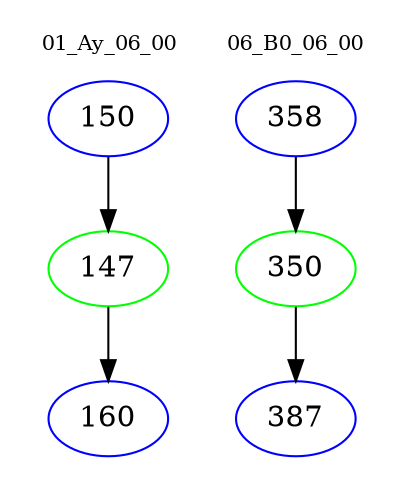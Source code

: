 digraph{
subgraph cluster_0 {
color = white
label = "01_Ay_06_00";
fontsize=10;
T0_150 [label="150", color="blue"]
T0_150 -> T0_147 [color="black"]
T0_147 [label="147", color="green"]
T0_147 -> T0_160 [color="black"]
T0_160 [label="160", color="blue"]
}
subgraph cluster_1 {
color = white
label = "06_B0_06_00";
fontsize=10;
T1_358 [label="358", color="blue"]
T1_358 -> T1_350 [color="black"]
T1_350 [label="350", color="green"]
T1_350 -> T1_387 [color="black"]
T1_387 [label="387", color="blue"]
}
}
